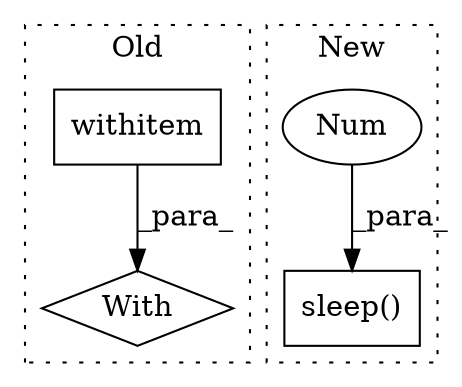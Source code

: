 digraph G {
subgraph cluster0 {
1 [label="withitem" a="49" s="872" l="3" shape="box"];
4 [label="With" a="39" s="902,914" l="0,110" shape="diamond"];
label = "Old";
style="dotted";
}
subgraph cluster1 {
2 [label="sleep()" a="75" s="1250,1267" l="14,1" shape="box"];
3 [label="Num" a="76" s="1264" l="3" shape="ellipse"];
label = "New";
style="dotted";
}
1 -> 4 [label="_para_"];
3 -> 2 [label="_para_"];
}